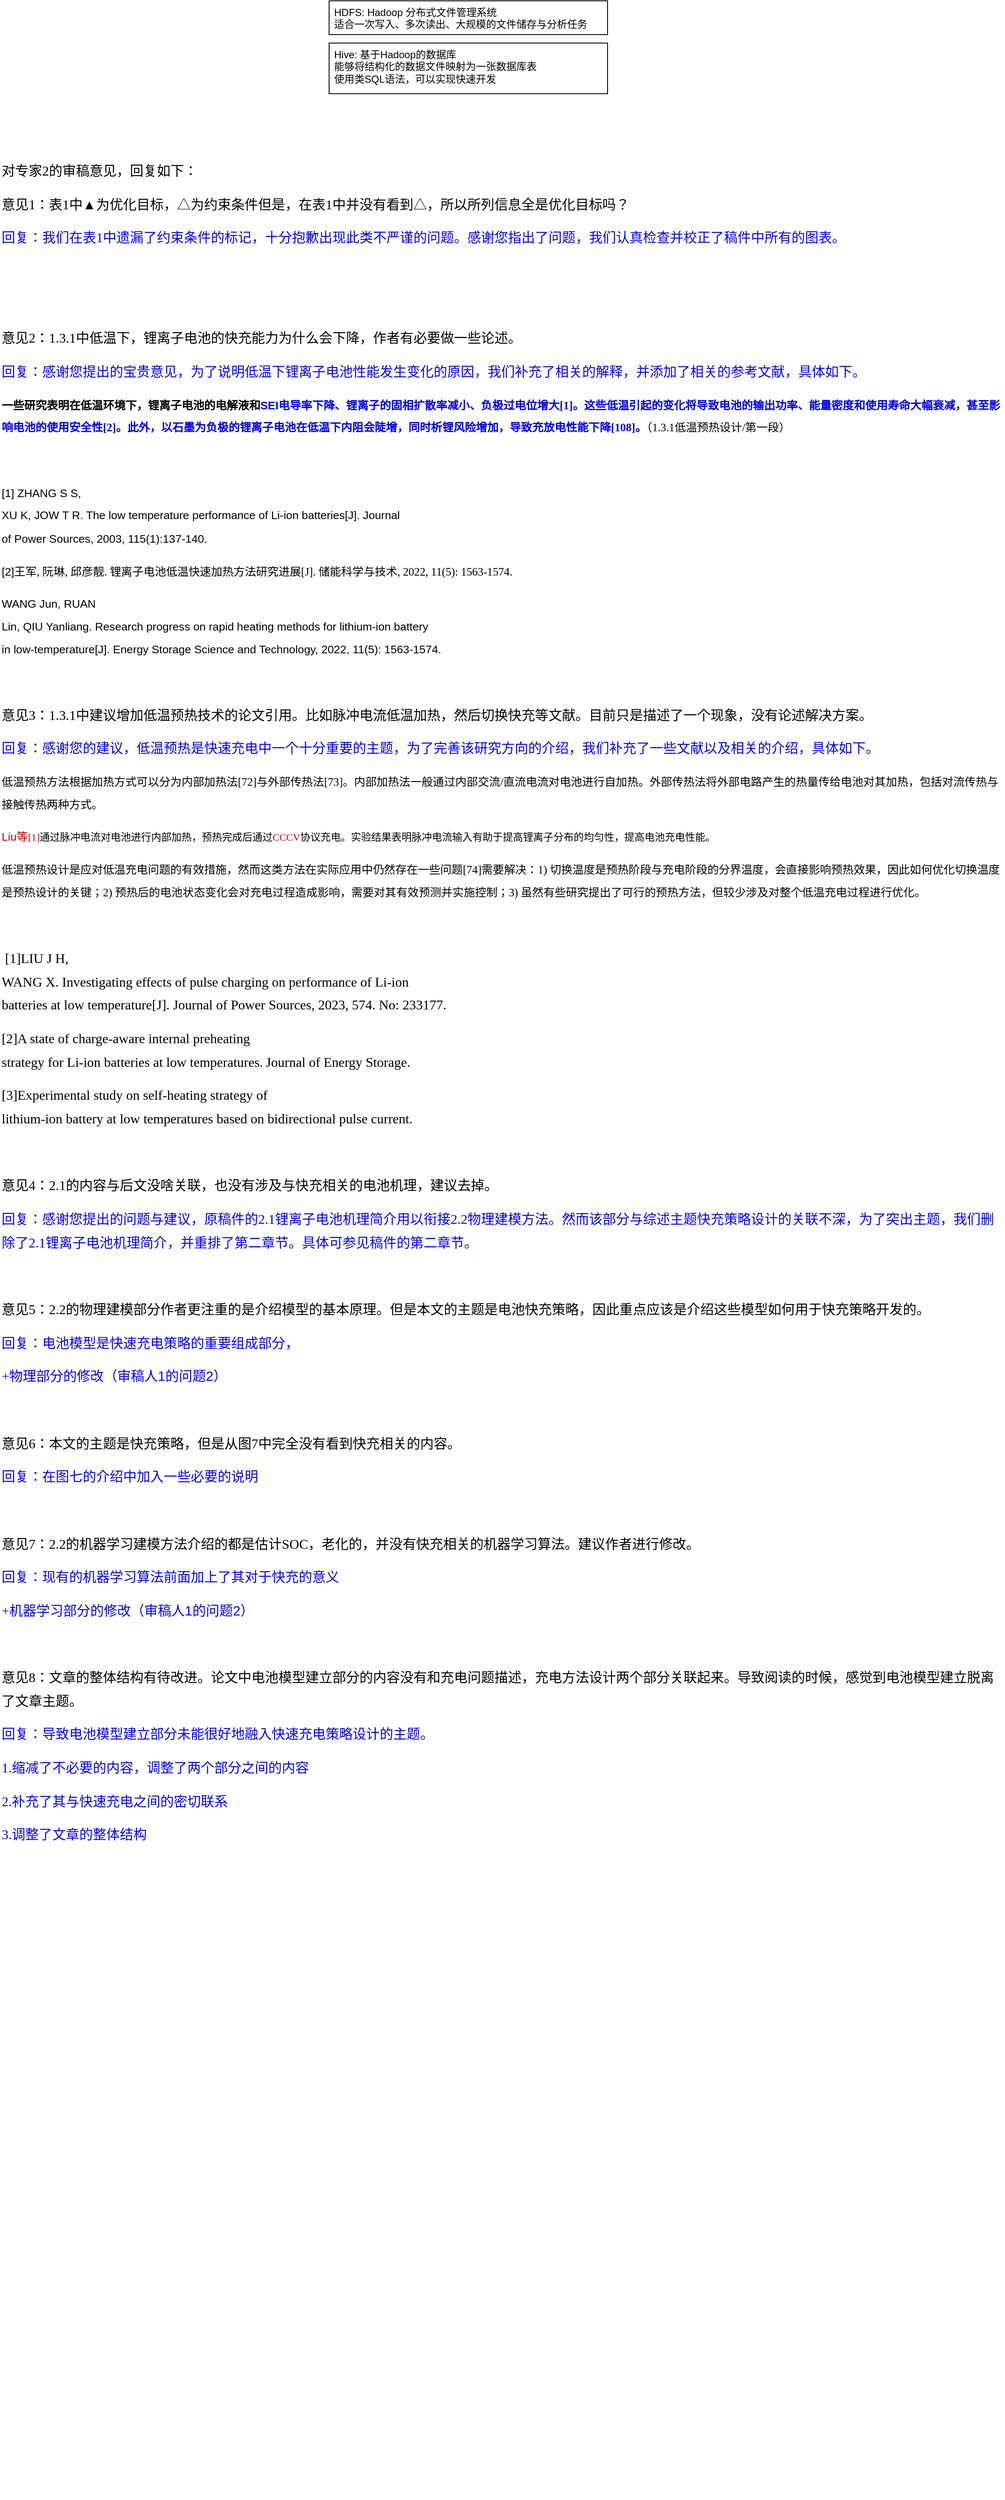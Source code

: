 <mxfile version="24.7.6">
  <diagram name="第 1 页" id="Nku41p21pLQj1T-_mJBP">
    <mxGraphModel dx="1786" dy="759" grid="1" gridSize="10" guides="1" tooltips="1" connect="1" arrows="1" fold="1" page="0" pageScale="1" pageWidth="827" pageHeight="1169" math="0" shadow="0">
      <root>
        <mxCell id="0" />
        <mxCell id="1" parent="0" />
        <mxCell id="LhqL1n53AIMKY4t22Z_X-1" value="HDFS: Hadoop 分布式文件管理系统&lt;div&gt;适合一次写入、多次读出、大规模的文件储存与分析任务&lt;br&gt;&lt;div&gt;&lt;br&gt;&lt;/div&gt;&lt;/div&gt;" style="rounded=0;whiteSpace=wrap;html=1;align=left;verticalAlign=top;spacingLeft=4;" vertex="1" parent="1">
          <mxGeometry x="20" y="80" width="330" height="40" as="geometry" />
        </mxCell>
        <mxCell id="LhqL1n53AIMKY4t22Z_X-2" value="&lt;div&gt;&lt;div&gt;Hive: 基于Hadoop的数据库&lt;/div&gt;&lt;div&gt;能够将结构化的数据文件映射为一张数据库表&lt;/div&gt;&lt;/div&gt;&lt;div&gt;使用类SQL语法，可以实现快速开发&lt;/div&gt;" style="rounded=0;whiteSpace=wrap;html=1;align=left;verticalAlign=top;spacingLeft=4;" vertex="1" parent="1">
          <mxGeometry x="20" y="130" width="330" height="60" as="geometry" />
        </mxCell>
        <mxCell id="LhqL1n53AIMKY4t22Z_X-4" value="&lt;p class=&quot;MsoNormal&quot; style=&quot;forced-color-adjust: none; color: rgb(0, 0, 0); font-family: Helvetica; font-size: 12px; font-style: normal; font-variant-ligatures: normal; font-variant-caps: normal; font-weight: 400; letter-spacing: normal; orphans: 2; text-align: left; text-indent: 0px; text-transform: none; widows: 2; word-spacing: 0px; -webkit-text-stroke-width: 0px; white-space: normal; background-color: rgb(255, 255, 255); text-decoration-thickness: initial; text-decoration-style: initial; text-decoration-color: initial; margin-bottom: 0.0pt; line-height: 20pt;&quot;&gt;&lt;span style=&quot;forced-color-adjust: none; font-size: 12pt; font-family: 宋体;&quot;&gt;对专家&lt;span lang=&quot;EN-US&quot; style=&quot;forced-color-adjust: none;&quot;&gt;2&lt;/span&gt;的审稿意见，回复如下：&lt;span lang=&quot;EN-US&quot; style=&quot;forced-color-adjust: none;&quot;&gt;&lt;/span&gt;&lt;/span&gt;&lt;/p&gt;&lt;p class=&quot;MsoNormal&quot; style=&quot;forced-color-adjust: none; color: rgb(0, 0, 0); font-family: Helvetica; font-size: 12px; font-style: normal; font-variant-ligatures: normal; font-variant-caps: normal; font-weight: 400; letter-spacing: normal; orphans: 2; text-align: left; text-indent: 0px; text-transform: none; widows: 2; word-spacing: 0px; -webkit-text-stroke-width: 0px; white-space: normal; background-color: rgb(255, 255, 255); text-decoration-thickness: initial; text-decoration-style: initial; text-decoration-color: initial; margin-bottom: 0.0pt; line-height: 20pt;&quot;&gt;&lt;span style=&quot;forced-color-adjust: none; font-size: 12pt; font-family: 宋体;&quot;&gt;意见&lt;span lang=&quot;EN-US&quot; style=&quot;forced-color-adjust: none;&quot;&gt;1&lt;/span&gt;：表&lt;span lang=&quot;EN-US&quot; style=&quot;forced-color-adjust: none;&quot;&gt;1&lt;/span&gt;中▲为优化目标，△为约束条件但是，在表&lt;span lang=&quot;EN-US&quot; style=&quot;forced-color-adjust: none;&quot;&gt;1&lt;/span&gt;中并没有看到△，所以所列信息全是优化目标吗？&lt;span lang=&quot;EN-US&quot; style=&quot;forced-color-adjust: none;&quot;&gt;&lt;/span&gt;&lt;/span&gt;&lt;/p&gt;&lt;p class=&quot;MsoNormal&quot; style=&quot;forced-color-adjust: none; color: rgb(0, 0, 0); font-family: Helvetica; font-size: 12px; font-style: normal; font-variant-ligatures: normal; font-variant-caps: normal; font-weight: 400; letter-spacing: normal; orphans: 2; text-align: left; text-indent: 0px; text-transform: none; widows: 2; word-spacing: 0px; -webkit-text-stroke-width: 0px; white-space: normal; background-color: rgb(255, 255, 255); text-decoration-thickness: initial; text-decoration-style: initial; text-decoration-color: initial; margin-bottom: 0.0pt; line-height: 20pt;&quot;&gt;&lt;span style=&quot;forced-color-adjust: none; font-size: 12pt; font-family: 宋体; color: blue;&quot;&gt;回复：我们在表&lt;span lang=&quot;EN-US&quot; style=&quot;forced-color-adjust: none;&quot;&gt;1&lt;/span&gt;中遗漏了约束条件的标记，十分抱歉出现此类不严谨的问题。感谢您指出了问题，我们认真检查并校正了稿件中所有的图表。&lt;br style=&quot;forced-color-adjust: none;&quot;&gt;&lt;span lang=&quot;EN-US&quot; style=&quot;forced-color-adjust: none;&quot;&gt;&lt;/span&gt;&lt;/span&gt;&lt;/p&gt;&lt;p class=&quot;MsoNormal&quot; style=&quot;forced-color-adjust: none; color: rgb(0, 0, 0); font-family: Helvetica; font-size: 12px; font-style: normal; font-variant-ligatures: normal; font-variant-caps: normal; font-weight: 400; letter-spacing: normal; orphans: 2; text-align: left; text-indent: 0px; text-transform: none; widows: 2; word-spacing: 0px; -webkit-text-stroke-width: 0px; white-space: normal; background-color: rgb(255, 255, 255); text-decoration-thickness: initial; text-decoration-style: initial; text-decoration-color: initial; margin-bottom: 0.0pt; line-height: 20pt;&quot;&gt;&lt;span lang=&quot;EN-US&quot; style=&quot;forced-color-adjust: none; font-size: 12pt; font-family: 宋体;&quot;&gt;&amp;nbsp;&lt;/span&gt;&lt;/p&gt;&lt;p class=&quot;MsoNormal&quot; style=&quot;forced-color-adjust: none; color: rgb(0, 0, 0); font-family: Helvetica; font-size: 12px; font-style: normal; font-variant-ligatures: normal; font-variant-caps: normal; font-weight: 400; letter-spacing: normal; orphans: 2; text-align: left; text-indent: 0px; text-transform: none; widows: 2; word-spacing: 0px; -webkit-text-stroke-width: 0px; white-space: normal; background-color: rgb(255, 255, 255); text-decoration-thickness: initial; text-decoration-style: initial; text-decoration-color: initial; margin-bottom: 0.0pt; line-height: 20pt;&quot;&gt;&lt;span lang=&quot;EN-US&quot; style=&quot;forced-color-adjust: none; font-size: 12pt; font-family: 宋体;&quot;&gt;&amp;nbsp;&lt;/span&gt;&lt;/p&gt;&lt;p class=&quot;MsoNormal&quot; style=&quot;forced-color-adjust: none; color: rgb(0, 0, 0); font-family: Helvetica; font-size: 12px; font-style: normal; font-variant-ligatures: normal; font-variant-caps: normal; font-weight: 400; letter-spacing: normal; orphans: 2; text-align: left; text-indent: 0px; text-transform: none; widows: 2; word-spacing: 0px; -webkit-text-stroke-width: 0px; white-space: normal; background-color: rgb(255, 255, 255); text-decoration-thickness: initial; text-decoration-style: initial; text-decoration-color: initial; margin-bottom: 0.0pt; line-height: 20pt;&quot;&gt;&lt;span style=&quot;forced-color-adjust: none; font-size: 12pt; font-family: 宋体;&quot;&gt;意见&lt;span lang=&quot;EN-US&quot; style=&quot;forced-color-adjust: none;&quot;&gt;2&lt;/span&gt;：&lt;span lang=&quot;EN-US&quot; style=&quot;forced-color-adjust: none;&quot;&gt;1.3.1&lt;/span&gt;中低温下，锂离子电池的快充能力为什么会下降，作者有必要做一些论述。&lt;span lang=&quot;EN-US&quot; style=&quot;forced-color-adjust: none;&quot;&gt;&lt;/span&gt;&lt;/span&gt;&lt;/p&gt;&lt;p class=&quot;MsoNormal&quot; style=&quot;forced-color-adjust: none; color: rgb(0, 0, 0); font-family: Helvetica; font-size: 12px; font-style: normal; font-variant-ligatures: normal; font-variant-caps: normal; font-weight: 400; letter-spacing: normal; orphans: 2; text-align: left; text-indent: 0px; text-transform: none; widows: 2; word-spacing: 0px; -webkit-text-stroke-width: 0px; white-space: normal; background-color: rgb(255, 255, 255); text-decoration-thickness: initial; text-decoration-style: initial; text-decoration-color: initial; margin-bottom: 0.0pt; line-height: 20pt;&quot;&gt;&lt;span style=&quot;forced-color-adjust: none; font-size: 12pt; font-family: 宋体; color: blue;&quot;&gt;回复：感谢您提出的宝贵意见，为了说明低温下锂离子电池性能发生变化的原因，我们补充了相关的解释，并添加了相关的参考文献，具体如下。&lt;/span&gt;&lt;span lang=&quot;EN-US&quot; style=&quot;forced-color-adjust: none; font-size: 12pt; font-family: &amp;quot;Times New Roman&amp;quot;, serif; color: blue;&quot;&gt;&lt;/span&gt;&lt;/p&gt;&lt;p class=&quot;MsoNormal&quot; style=&quot;forced-color-adjust: none; color: rgb(0, 0, 0); font-family: Helvetica; font-size: 12px; font-style: normal; font-variant-ligatures: normal; font-variant-caps: normal; font-weight: 400; letter-spacing: normal; orphans: 2; text-align: left; text-indent: 0px; text-transform: none; widows: 2; word-spacing: 0px; -webkit-text-stroke-width: 0px; white-space: normal; background-color: rgb(255, 255, 255); text-decoration-thickness: initial; text-decoration-style: initial; text-decoration-color: initial; margin-bottom: 0.0pt; line-height: 20pt;&quot;&gt;&lt;b style=&quot;forced-color-adjust: none;&quot;&gt;&lt;span style=&quot;forced-color-adjust: none; font-size: 10pt; font-family: 宋体;&quot;&gt;一些研究表明在低温环境下，锂离子电池的电解液和&lt;/span&gt;&lt;/b&gt;&lt;b style=&quot;forced-color-adjust: none;&quot;&gt;&lt;span lang=&quot;EN-US&quot; style=&quot;forced-color-adjust: none; font-size: 10pt; color: blue;&quot;&gt;SEI&lt;/span&gt;&lt;/b&gt;&lt;b style=&quot;forced-color-adjust: none;&quot;&gt;&lt;span style=&quot;forced-color-adjust: none; font-size: 10pt; font-family: 宋体; color: blue;&quot;&gt;电导率下降、锂离子的固相扩散率减小、负极过电位增大&lt;/span&gt;&lt;/b&gt;&lt;b style=&quot;forced-color-adjust: none;&quot;&gt;&lt;span lang=&quot;EN-US&quot; style=&quot;forced-color-adjust: none; font-size: 10pt; font-family: &amp;quot;Times New Roman&amp;quot;, serif; color: blue;&quot;&gt;[1]&lt;/span&gt;&lt;/b&gt;&lt;b style=&quot;forced-color-adjust: none;&quot;&gt;&lt;span style=&quot;forced-color-adjust: none; font-size: 10pt; font-family: 宋体; color: blue;&quot;&gt;。这些低温引起的变化将导致电池的输出功率、能量密度和使用寿命大幅衰减，甚至影响电池的使用安全性&lt;/span&gt;&lt;/b&gt;&lt;b style=&quot;forced-color-adjust: none;&quot;&gt;&lt;span lang=&quot;EN-US&quot; style=&quot;forced-color-adjust: none; font-size: 10pt; font-family: &amp;quot;Times New Roman&amp;quot;, serif; color: blue;&quot;&gt;[2]&lt;/span&gt;&lt;/b&gt;&lt;b style=&quot;forced-color-adjust: none;&quot;&gt;&lt;span style=&quot;forced-color-adjust: none; font-size: 10pt; font-family: 宋体; color: blue;&quot;&gt;。此外，以石墨为负极的锂离子电池在低温下内阻会陡增，同时析锂风险增加，导致充放电性能下降&lt;/span&gt;&lt;/b&gt;&lt;b style=&quot;forced-color-adjust: none;&quot;&gt;&lt;span lang=&quot;EN-US&quot; style=&quot;forced-color-adjust: none; font-size: 10pt; font-family: &amp;quot;Times New Roman&amp;quot;, serif; color: blue;&quot;&gt;[108]&lt;/span&gt;&lt;/b&gt;&lt;b style=&quot;forced-color-adjust: none;&quot;&gt;&lt;span style=&quot;forced-color-adjust: none; font-size: 10pt; font-family: 宋体; color: blue;&quot;&gt;。&lt;/span&gt;&lt;/b&gt;&lt;span style=&quot;forced-color-adjust: none; font-size: 10pt; font-family: 宋体;&quot;&gt;（&lt;/span&gt;&lt;span lang=&quot;EN-US&quot; style=&quot;forced-color-adjust: none; font-size: 10pt; font-family: &amp;quot;Times New Roman&amp;quot;, serif;&quot;&gt;1.3.1&lt;/span&gt;&lt;span style=&quot;forced-color-adjust: none; font-size: 10pt; font-family: 宋体;&quot;&gt;低温预热设计&lt;/span&gt;&lt;span lang=&quot;EN-US&quot; style=&quot;forced-color-adjust: none; font-size: 10pt; font-family: &amp;quot;Times New Roman&amp;quot;, serif;&quot;&gt;/&lt;/span&gt;&lt;span style=&quot;forced-color-adjust: none; font-size: 10pt; font-family: 宋体;&quot;&gt;第一段）&lt;/span&gt;&lt;span lang=&quot;EN-US&quot; style=&quot;forced-color-adjust: none; font-size: 10pt; font-family: &amp;quot;Times New Roman&amp;quot;, serif;&quot;&gt;&lt;/span&gt;&lt;/p&gt;&lt;p class=&quot;MsoNormal&quot; style=&quot;forced-color-adjust: none; color: rgb(0, 0, 0); font-family: Helvetica; font-size: 12px; font-style: normal; font-variant-ligatures: normal; font-variant-caps: normal; font-weight: 400; letter-spacing: normal; orphans: 2; text-align: left; text-indent: 0px; text-transform: none; widows: 2; word-spacing: 0px; -webkit-text-stroke-width: 0px; white-space: normal; background-color: rgb(255, 255, 255); text-decoration-thickness: initial; text-decoration-style: initial; text-decoration-color: initial; margin-bottom: 0.0pt; line-height: 20pt;&quot;&gt;&lt;b style=&quot;forced-color-adjust: none;&quot;&gt;&lt;span lang=&quot;EN-US&quot; style=&quot;forced-color-adjust: none; font-size: 10pt; font-family: &amp;quot;Times New Roman&amp;quot;, serif; color: blue;&quot;&gt;&amp;nbsp;&lt;/span&gt;&lt;/b&gt;&lt;/p&gt;&lt;p class=&quot;MsoNormal&quot; style=&quot;forced-color-adjust: none; color: rgb(0, 0, 0); font-family: Helvetica; font-size: 12px; font-style: normal; font-variant-ligatures: normal; font-variant-caps: normal; font-weight: 400; letter-spacing: normal; orphans: 2; text-align: left; text-indent: 0px; text-transform: none; widows: 2; word-spacing: 0px; -webkit-text-stroke-width: 0px; white-space: normal; background-color: rgb(255, 255, 255); text-decoration-thickness: initial; text-decoration-style: initial; text-decoration-color: initial; margin-bottom: 0.0pt; line-height: 20pt;&quot;&gt;&lt;span lang=&quot;EN-US&quot; style=&quot;forced-color-adjust: none; font-size: 10pt;&quot;&gt;[1] ZHANG S S,&lt;br style=&quot;forced-color-adjust: none;&quot;&gt;XU K, JOW T R. The low temperature performance of Li-ion batteries[J]. Journal&lt;br style=&quot;forced-color-adjust: none;&quot;&gt;of Power Sources, 2003, 115(1):137-140.&lt;/span&gt;&lt;span lang=&quot;EN-US&quot; style=&quot;forced-color-adjust: none; font-size: 12pt; font-family: &amp;quot;Times New Roman&amp;quot;, serif; color: blue;&quot;&gt;&lt;/span&gt;&lt;/p&gt;&lt;p class=&quot;MsoNormal&quot; style=&quot;forced-color-adjust: none; color: rgb(0, 0, 0); font-family: Helvetica; font-size: 12px; font-style: normal; font-variant-ligatures: normal; font-variant-caps: normal; font-weight: 400; letter-spacing: normal; orphans: 2; text-align: left; text-indent: 0px; text-transform: none; widows: 2; word-spacing: 0px; -webkit-text-stroke-width: 0px; white-space: normal; background-color: rgb(255, 255, 255); text-decoration-thickness: initial; text-decoration-style: initial; text-decoration-color: initial; margin-bottom: 0.0pt; line-height: 20pt;&quot;&gt;&lt;span lang=&quot;EN-US&quot; style=&quot;forced-color-adjust: none; font-size: 10pt;&quot;&gt;[2]&lt;/span&gt;&lt;span style=&quot;forced-color-adjust: none; font-size: 10pt; font-family: 宋体;&quot;&gt;王军&lt;/span&gt;&lt;span lang=&quot;EN-US&quot; style=&quot;forced-color-adjust: none; font-size: 10pt; font-family: &amp;quot;Times New Roman&amp;quot;, serif;&quot;&gt;,&lt;span&gt;&amp;nbsp;&lt;/span&gt;&lt;/span&gt;&lt;span style=&quot;forced-color-adjust: none; font-size: 10pt;&quot;&gt;阮琳&lt;/span&gt;&lt;span lang=&quot;EN-US&quot; style=&quot;forced-color-adjust: none; font-size: 10pt; font-family: &amp;quot;Times New Roman&amp;quot;, serif;&quot;&gt;,&lt;span&gt;&amp;nbsp;&lt;/span&gt;&lt;/span&gt;&lt;span style=&quot;forced-color-adjust: none; font-size: 10pt; font-family: 宋体;&quot;&gt;邱彦靓&lt;/span&gt;&lt;span lang=&quot;EN-US&quot; style=&quot;forced-color-adjust: none; font-size: 10pt; font-family: &amp;quot;Times New Roman&amp;quot;, serif;&quot;&gt;.&lt;span&gt;&amp;nbsp;&lt;/span&gt;&lt;/span&gt;&lt;span style=&quot;forced-color-adjust: none; font-size: 10pt; font-family: 宋体;&quot;&gt;锂离子电池低温快速加热方法研究进展&lt;/span&gt;&lt;span lang=&quot;EN-US&quot; style=&quot;forced-color-adjust: none; font-size: 10pt; font-family: &amp;quot;Times New Roman&amp;quot;, serif;&quot;&gt;[J].&lt;span&gt;&amp;nbsp;&lt;/span&gt;&lt;/span&gt;&lt;span style=&quot;forced-color-adjust: none; font-size: 10pt; font-family: 宋体;&quot;&gt;储能科学与技术&lt;/span&gt;&lt;span lang=&quot;EN-US&quot; style=&quot;forced-color-adjust: none; font-size: 10pt; font-family: &amp;quot;Times New Roman&amp;quot;, serif;&quot;&gt;, 2022, 11(5): 1563-1574.&lt;/span&gt;&lt;/p&gt;&lt;p class=&quot;MsoNormal&quot; style=&quot;forced-color-adjust: none; color: rgb(0, 0, 0); font-family: Helvetica; font-size: 12px; font-style: normal; font-variant-ligatures: normal; font-variant-caps: normal; font-weight: 400; letter-spacing: normal; orphans: 2; text-align: left; text-indent: 0px; text-transform: none; widows: 2; word-spacing: 0px; -webkit-text-stroke-width: 0px; white-space: normal; background-color: rgb(255, 255, 255); text-decoration-thickness: initial; text-decoration-style: initial; text-decoration-color: initial; margin-bottom: 0.0pt; line-height: 20pt;&quot;&gt;&lt;span lang=&quot;EN-US&quot; style=&quot;forced-color-adjust: none; font-size: 10pt;&quot;&gt;WANG Jun, RUAN&lt;br style=&quot;forced-color-adjust: none;&quot;&gt;Lin, QIU Yanliang. Research progress on rapid heating methods for lithium-ion battery&lt;br style=&quot;forced-color-adjust: none;&quot;&gt;in low-temperature[J]. Energy Storage Science and Technology, 2022, 11(5): 1563-1574.&lt;br style=&quot;forced-color-adjust: none;&quot;&gt;&lt;/span&gt;&lt;/p&gt;&lt;p class=&quot;MsoNormal&quot; style=&quot;forced-color-adjust: none; color: rgb(0, 0, 0); font-family: Helvetica; font-size: 12px; font-style: normal; font-variant-ligatures: normal; font-variant-caps: normal; font-weight: 400; letter-spacing: normal; orphans: 2; text-align: left; text-indent: 0px; text-transform: none; widows: 2; word-spacing: 0px; -webkit-text-stroke-width: 0px; white-space: normal; background-color: rgb(255, 255, 255); text-decoration-thickness: initial; text-decoration-style: initial; text-decoration-color: initial; margin-bottom: 0.0pt; line-height: 20pt;&quot;&gt;&lt;span lang=&quot;EN-US&quot; style=&quot;forced-color-adjust: none; font-size: 12pt; font-family: &amp;quot;Times New Roman&amp;quot;, serif; color: blue;&quot;&gt;&amp;nbsp;&lt;/span&gt;&lt;/p&gt;&lt;p class=&quot;MsoNormal&quot; style=&quot;forced-color-adjust: none; color: rgb(0, 0, 0); font-family: Helvetica; font-size: 12px; font-style: normal; font-variant-ligatures: normal; font-variant-caps: normal; font-weight: 400; letter-spacing: normal; orphans: 2; text-align: left; text-indent: 0px; text-transform: none; widows: 2; word-spacing: 0px; -webkit-text-stroke-width: 0px; white-space: normal; background-color: rgb(255, 255, 255); text-decoration-thickness: initial; text-decoration-style: initial; text-decoration-color: initial; margin-bottom: 0.0pt; line-height: 20pt;&quot;&gt;&lt;span style=&quot;forced-color-adjust: none; font-size: 12pt; font-family: 宋体;&quot;&gt;意见&lt;span lang=&quot;EN-US&quot; style=&quot;forced-color-adjust: none;&quot;&gt;3&lt;/span&gt;：&lt;span lang=&quot;EN-US&quot; style=&quot;forced-color-adjust: none;&quot;&gt;1.3.1&lt;/span&gt;中建议增加低温预热技术的论文引用。比如脉冲电流低温加热，然后切换快充等文献。目前只是描述了一个现象，没有论述解决方案。&lt;span lang=&quot;EN-US&quot; style=&quot;forced-color-adjust: none;&quot;&gt;&lt;/span&gt;&lt;/span&gt;&lt;/p&gt;&lt;p class=&quot;MsoNormal&quot; style=&quot;forced-color-adjust: none; color: rgb(0, 0, 0); font-family: Helvetica; font-size: 12px; font-style: normal; font-variant-ligatures: normal; font-variant-caps: normal; font-weight: 400; letter-spacing: normal; orphans: 2; text-align: left; text-indent: 0px; text-transform: none; widows: 2; word-spacing: 0px; -webkit-text-stroke-width: 0px; white-space: normal; background-color: rgb(255, 255, 255); text-decoration-thickness: initial; text-decoration-style: initial; text-decoration-color: initial; margin-bottom: 0.0pt; line-height: 20pt;&quot;&gt;&lt;span style=&quot;forced-color-adjust: none; font-size: 12pt; font-family: 宋体; color: blue;&quot;&gt;回复：感谢您的建议，低温预热是快速充电中一个十分重要的主题，为了完善该研究方向的介绍，我们补充了一些文献以及相关的介绍，具体如下。&lt;/span&gt;&lt;span lang=&quot;EN-US&quot; style=&quot;forced-color-adjust: none; font-size: 12pt; font-family: &amp;quot;Times New Roman&amp;quot;, serif; color: blue;&quot;&gt;&lt;/span&gt;&lt;/p&gt;&lt;p class=&quot;MsoNormal&quot; style=&quot;forced-color-adjust: none; color: rgb(0, 0, 0); font-family: Helvetica; font-size: 12px; font-style: normal; font-variant-ligatures: normal; font-variant-caps: normal; font-weight: 400; letter-spacing: normal; orphans: 2; text-align: left; text-indent: 0px; text-transform: none; widows: 2; word-spacing: 0px; -webkit-text-stroke-width: 0px; white-space: normal; background-color: rgb(255, 255, 255); text-decoration-thickness: initial; text-decoration-style: initial; text-decoration-color: initial; margin-bottom: 0.0pt; line-height: 20pt;&quot;&gt;&lt;span style=&quot;forced-color-adjust: none; font-size: 10pt;&quot;&gt;低温预热方法根据加热方式可以分为内部加热法&lt;/span&gt;&lt;span lang=&quot;EN-US&quot; style=&quot;forced-color-adjust: none; font-size: 10pt; font-family: &amp;quot;Times New Roman&amp;quot;, serif;&quot;&gt;[72]&lt;/span&gt;&lt;span style=&quot;forced-color-adjust: none; font-size: 10pt; font-family: 宋体;&quot;&gt;与外部传热法&lt;/span&gt;&lt;span lang=&quot;EN-US&quot; style=&quot;forced-color-adjust: none; font-size: 10pt; font-family: &amp;quot;Times New Roman&amp;quot;, serif;&quot;&gt;[73]&lt;/span&gt;&lt;span style=&quot;forced-color-adjust: none; font-size: 10pt; font-family: 宋体;&quot;&gt;。内部加热法一般通过内部交流&lt;/span&gt;&lt;span lang=&quot;EN-US&quot; style=&quot;forced-color-adjust: none; font-size: 10pt; font-family: &amp;quot;Times New Roman&amp;quot;, serif;&quot;&gt;/&lt;/span&gt;&lt;span style=&quot;forced-color-adjust: none; font-size: 10pt; font-family: 宋体;&quot;&gt;直流电流对电池进行自加热。外部传热法将外部电路产生的热量传给电池对其加热，包括对流传热与接触传热两种方式。&lt;/span&gt;&lt;span lang=&quot;EN-US&quot; style=&quot;forced-color-adjust: none; font-size: 10pt; font-family: &amp;quot;Times New Roman&amp;quot;, serif;&quot;&gt;&lt;/span&gt;&lt;/p&gt;&lt;p class=&quot;MsoNormal&quot; style=&quot;forced-color-adjust: none; color: rgb(0, 0, 0); font-family: Helvetica; font-size: 12px; font-style: normal; font-variant-ligatures: normal; font-variant-caps: normal; font-weight: 400; letter-spacing: normal; orphans: 2; text-align: left; text-indent: 0px; text-transform: none; widows: 2; word-spacing: 0px; -webkit-text-stroke-width: 0px; white-space: normal; background-color: rgb(255, 255, 255); text-decoration-thickness: initial; text-decoration-style: initial; text-decoration-color: initial; margin-bottom: 0.0pt; line-height: 20pt;&quot;&gt;&lt;span lang=&quot;EN-US&quot; style=&quot;forced-color-adjust: none; font-size: 10pt; color: rgb(192, 0, 0);&quot;&gt;Liu&lt;/span&gt;&lt;span style=&quot;forced-color-adjust: none; font-size: 10pt; font-family: 宋体; color: rgb(192, 0, 0);&quot;&gt;等&lt;/span&gt;&lt;span lang=&quot;EN-US&quot; style=&quot;forced-color-adjust: none; font-family: &amp;quot;Times New Roman&amp;quot;, serif; color: rgb(192, 0, 0);&quot;&gt;[1]&lt;/span&gt;&lt;span style=&quot;forced-color-adjust: none; font-family: 宋体;&quot;&gt;通过脉冲电流对电池进行内部加热，预热完成后通过&lt;/span&gt;&lt;span lang=&quot;EN-US&quot; style=&quot;forced-color-adjust: none; font-family: &amp;quot;Times New Roman&amp;quot;, serif; color: rgb(192, 0, 0);&quot;&gt;CCCV&lt;/span&gt;&lt;span style=&quot;forced-color-adjust: none; font-family: 宋体;&quot;&gt;协议充电。实验结果表明脉冲电流输入有助于提高锂离子分布的均匀性，提高电池充电性能。&lt;/span&gt;&lt;span lang=&quot;EN-US&quot; style=&quot;forced-color-adjust: none; font-size: 10pt; font-family: &amp;quot;Times New Roman&amp;quot;, serif; color: rgb(192, 0, 0);&quot;&gt;&lt;/span&gt;&lt;/p&gt;&lt;p class=&quot;MsoNormal&quot; style=&quot;forced-color-adjust: none; color: rgb(0, 0, 0); font-family: Helvetica; font-size: 12px; font-style: normal; font-variant-ligatures: normal; font-variant-caps: normal; font-weight: 400; letter-spacing: normal; orphans: 2; text-align: left; text-indent: 0px; text-transform: none; widows: 2; word-spacing: 0px; -webkit-text-stroke-width: 0px; white-space: normal; background-color: rgb(255, 255, 255); text-decoration-thickness: initial; text-decoration-style: initial; text-decoration-color: initial; margin-bottom: 0.0pt; line-height: 20pt;&quot;&gt;&lt;span style=&quot;forced-color-adjust: none; font-size: 10pt;&quot;&gt;低温预热设计是应对低温充电问题的有效措施，然而这类方法在实际应用中仍然存在一些问题&lt;/span&gt;&lt;span lang=&quot;EN-US&quot; style=&quot;forced-color-adjust: none; font-size: 10pt; font-family: &amp;quot;Times New Roman&amp;quot;, serif;&quot;&gt;[74]&lt;/span&gt;&lt;span style=&quot;forced-color-adjust: none; font-size: 10pt; font-family: 宋体;&quot;&gt;需要解决：&lt;/span&gt;&lt;span lang=&quot;EN-US&quot; style=&quot;forced-color-adjust: none; font-size: 10pt; font-family: &amp;quot;Times New Roman&amp;quot;, serif;&quot;&gt;1)&lt;span&gt;&amp;nbsp;&lt;/span&gt;&lt;/span&gt;&lt;span style=&quot;forced-color-adjust: none; font-size: 10pt; font-family: 宋体;&quot;&gt;切换温度是预热阶段与充电阶段的分界温度，会直接影响预热效果，因此如何优化切换温度是预热设计的关键；&lt;/span&gt;&lt;span lang=&quot;EN-US&quot; style=&quot;forced-color-adjust: none; font-size: 10pt; font-family: &amp;quot;Times New Roman&amp;quot;, serif;&quot;&gt;2)&lt;span&gt;&amp;nbsp;&lt;/span&gt;&lt;/span&gt;&lt;span style=&quot;forced-color-adjust: none; font-size: 10pt; font-family: 宋体;&quot;&gt;预热后的电池状态变化会对充电过程造成影响，需要对其有效预测并实施控制；&lt;/span&gt;&lt;span lang=&quot;EN-US&quot; style=&quot;forced-color-adjust: none; font-size: 10pt; font-family: &amp;quot;Times New Roman&amp;quot;, serif;&quot;&gt;3)&lt;span&gt;&amp;nbsp;&lt;/span&gt;&lt;/span&gt;&lt;span style=&quot;forced-color-adjust: none; font-size: 10pt; font-family: 宋体;&quot;&gt;虽然有些研究提出了可行的预热方法，但较少涉及对整个低温充电过程进行优化。&lt;/span&gt;&lt;span lang=&quot;EN-US&quot; style=&quot;forced-color-adjust: none; font-size: 10pt; font-family: &amp;quot;Times New Roman&amp;quot;, serif;&quot;&gt;&lt;/span&gt;&lt;/p&gt;&lt;p class=&quot;MsoNormal&quot; style=&quot;forced-color-adjust: none; color: rgb(0, 0, 0); font-family: Helvetica; font-size: 12px; font-style: normal; font-variant-ligatures: normal; font-variant-caps: normal; font-weight: 400; letter-spacing: normal; orphans: 2; text-align: left; text-indent: 0px; text-transform: none; widows: 2; word-spacing: 0px; -webkit-text-stroke-width: 0px; white-space: normal; background-color: rgb(255, 255, 255); text-decoration-thickness: initial; text-decoration-style: initial; text-decoration-color: initial; margin-bottom: 0.0pt; line-height: 20pt;&quot;&gt;&lt;span lang=&quot;EN-US&quot; style=&quot;forced-color-adjust: none; font-size: 12pt; font-family: &amp;quot;Times New Roman&amp;quot;, serif;&quot;&gt;&amp;nbsp;&lt;/span&gt;&lt;/p&gt;&lt;p class=&quot;MsoNormal&quot; style=&quot;forced-color-adjust: none; color: rgb(0, 0, 0); font-family: Helvetica; font-size: 12px; font-style: normal; font-variant-ligatures: normal; font-variant-caps: normal; font-weight: 400; letter-spacing: normal; orphans: 2; text-align: left; text-indent: 0px; text-transform: none; widows: 2; word-spacing: 0px; -webkit-text-stroke-width: 0px; white-space: normal; background-color: rgb(255, 255, 255); text-decoration-thickness: initial; text-decoration-style: initial; text-decoration-color: initial; margin-bottom: 0.0pt; line-height: 20pt;&quot;&gt;&lt;span lang=&quot;EN-US&quot; style=&quot;forced-color-adjust: none; font-size: 12pt; font-family: &amp;quot;Times New Roman&amp;quot;, serif;&quot;&gt;&amp;nbsp;[1]LIU J H,&lt;br style=&quot;forced-color-adjust: none;&quot;&gt;WANG X. Investigating effects of pulse charging on performance of Li-ion&lt;br style=&quot;forced-color-adjust: none;&quot;&gt;batteries at low temperature[J]. Journal of Power Sources, 2023, 574. No: 233177.&lt;/span&gt;&lt;/p&gt;&lt;p class=&quot;MsoNormal&quot; style=&quot;forced-color-adjust: none; color: rgb(0, 0, 0); font-family: Helvetica; font-size: 12px; font-style: normal; font-variant-ligatures: normal; font-variant-caps: normal; font-weight: 400; letter-spacing: normal; orphans: 2; text-align: left; text-indent: 0px; text-transform: none; widows: 2; word-spacing: 0px; -webkit-text-stroke-width: 0px; white-space: normal; background-color: rgb(255, 255, 255); text-decoration-thickness: initial; text-decoration-style: initial; text-decoration-color: initial; margin-bottom: 0.0pt; line-height: 20pt;&quot;&gt;&lt;span lang=&quot;EN-US&quot; style=&quot;forced-color-adjust: none; font-size: 12pt; font-family: &amp;quot;Times New Roman&amp;quot;, serif;&quot;&gt;[2]A state of charge-aware internal preheating&lt;br style=&quot;forced-color-adjust: none;&quot;&gt;strategy for Li-ion batteries at low temperatures.&lt;/span&gt;&lt;span lang=&quot;EN-US&quot; style=&quot;forced-color-adjust: none;&quot;&gt;&lt;span&gt;&amp;nbsp;&lt;/span&gt;&lt;/span&gt;&lt;span lang=&quot;EN-US&quot; style=&quot;forced-color-adjust: none; font-size: 12pt; font-family: &amp;quot;Times New Roman&amp;quot;, serif;&quot;&gt;Journal of Energy Storage.&lt;/span&gt;&lt;/p&gt;&lt;p class=&quot;MsoNormal&quot; style=&quot;forced-color-adjust: none; color: rgb(0, 0, 0); font-family: Helvetica; font-size: 12px; font-style: normal; font-variant-ligatures: normal; font-variant-caps: normal; font-weight: 400; letter-spacing: normal; orphans: 2; text-align: left; text-indent: 0px; text-transform: none; widows: 2; word-spacing: 0px; -webkit-text-stroke-width: 0px; white-space: normal; background-color: rgb(255, 255, 255); text-decoration-thickness: initial; text-decoration-style: initial; text-decoration-color: initial; margin-bottom: 0.0pt; line-height: 20pt;&quot;&gt;&lt;span lang=&quot;EN-US&quot; style=&quot;forced-color-adjust: none; font-size: 12pt; font-family: &amp;quot;Times New Roman&amp;quot;, serif;&quot;&gt;[3]Experimental study on self-heating strategy of&lt;br style=&quot;forced-color-adjust: none;&quot;&gt;lithium-ion battery at low temperatures based on bidirectional pulse current.&lt;/span&gt;&lt;/p&gt;&lt;p class=&quot;MsoNormal&quot; style=&quot;forced-color-adjust: none; color: rgb(0, 0, 0); font-family: Helvetica; font-size: 12px; font-style: normal; font-variant-ligatures: normal; font-variant-caps: normal; font-weight: 400; letter-spacing: normal; orphans: 2; text-align: left; text-indent: 0px; text-transform: none; widows: 2; word-spacing: 0px; -webkit-text-stroke-width: 0px; white-space: normal; background-color: rgb(255, 255, 255); text-decoration-thickness: initial; text-decoration-style: initial; text-decoration-color: initial; margin-bottom: 0.0pt; line-height: 20pt;&quot;&gt;&lt;span lang=&quot;EN-US&quot; style=&quot;forced-color-adjust: none; font-size: 12pt; font-family: 宋体;&quot;&gt;&amp;nbsp;&lt;/span&gt;&lt;/p&gt;&lt;p class=&quot;MsoNormal&quot; style=&quot;forced-color-adjust: none; color: rgb(0, 0, 0); font-family: Helvetica; font-size: 12px; font-style: normal; font-variant-ligatures: normal; font-variant-caps: normal; font-weight: 400; letter-spacing: normal; orphans: 2; text-align: left; text-indent: 0px; text-transform: none; widows: 2; word-spacing: 0px; -webkit-text-stroke-width: 0px; white-space: normal; background-color: rgb(255, 255, 255); text-decoration-thickness: initial; text-decoration-style: initial; text-decoration-color: initial; margin-bottom: 0.0pt; line-height: 20pt;&quot;&gt;&lt;span style=&quot;forced-color-adjust: none; font-size: 12pt; font-family: 宋体;&quot;&gt;意见&lt;span lang=&quot;EN-US&quot; style=&quot;forced-color-adjust: none;&quot;&gt;4&lt;/span&gt;：&lt;span lang=&quot;EN-US&quot; style=&quot;forced-color-adjust: none;&quot;&gt;2.1&lt;/span&gt;的内容与后文没啥关联，也没有涉及与快充相关的电池机理，建议去掉。&lt;span lang=&quot;EN-US&quot; style=&quot;forced-color-adjust: none;&quot;&gt;&lt;/span&gt;&lt;/span&gt;&lt;/p&gt;&lt;p class=&quot;MsoNormal&quot; style=&quot;forced-color-adjust: none; color: rgb(0, 0, 0); font-family: Helvetica; font-size: 12px; font-style: normal; font-variant-ligatures: normal; font-variant-caps: normal; font-weight: 400; letter-spacing: normal; orphans: 2; text-align: left; text-indent: 0px; text-transform: none; widows: 2; word-spacing: 0px; -webkit-text-stroke-width: 0px; white-space: normal; background-color: rgb(255, 255, 255); text-decoration-thickness: initial; text-decoration-style: initial; text-decoration-color: initial; margin-bottom: 0.0pt; line-height: 20pt;&quot;&gt;&lt;span style=&quot;forced-color-adjust: none; font-size: 12pt; font-family: 宋体; color: blue;&quot;&gt;回复：感谢您提出的问题与建议，原稿件的&lt;span lang=&quot;EN-US&quot; style=&quot;forced-color-adjust: none;&quot;&gt;2.1&lt;/span&gt;锂离子电池机理简介用以衔接&lt;span lang=&quot;EN-US&quot; style=&quot;forced-color-adjust: none;&quot;&gt;2.2&lt;/span&gt;物理建模方法。然而该部分与综述主题快充策略设计的关联不深，为了突出主题，我们删除了&lt;span lang=&quot;EN-US&quot; style=&quot;forced-color-adjust: none;&quot;&gt;2.1&lt;/span&gt;锂离子电池机理简介，并重排了第二章节。具体可参见稿件的第二章节。&lt;span lang=&quot;EN-US&quot; style=&quot;forced-color-adjust: none;&quot;&gt;&lt;/span&gt;&lt;/span&gt;&lt;/p&gt;&lt;p class=&quot;MsoNormal&quot; style=&quot;forced-color-adjust: none; color: rgb(0, 0, 0); font-family: Helvetica; font-size: 12px; font-style: normal; font-variant-ligatures: normal; font-variant-caps: normal; font-weight: 400; letter-spacing: normal; orphans: 2; text-align: left; text-indent: 0px; text-transform: none; widows: 2; word-spacing: 0px; -webkit-text-stroke-width: 0px; white-space: normal; background-color: rgb(255, 255, 255); text-decoration-thickness: initial; text-decoration-style: initial; text-decoration-color: initial; margin-bottom: 0.0pt; line-height: 20pt;&quot;&gt;&lt;span lang=&quot;EN-US&quot; style=&quot;forced-color-adjust: none; font-size: 12pt; font-family: 宋体;&quot;&gt;&amp;nbsp;&lt;/span&gt;&lt;/p&gt;&lt;p class=&quot;MsoNormal&quot; style=&quot;forced-color-adjust: none; color: rgb(0, 0, 0); font-family: Helvetica; font-size: 12px; font-style: normal; font-variant-ligatures: normal; font-variant-caps: normal; font-weight: 400; letter-spacing: normal; orphans: 2; text-align: left; text-indent: 0px; text-transform: none; widows: 2; word-spacing: 0px; -webkit-text-stroke-width: 0px; white-space: normal; background-color: rgb(255, 255, 255); text-decoration-thickness: initial; text-decoration-style: initial; text-decoration-color: initial; margin-bottom: 0.0pt; line-height: 20pt;&quot;&gt;&lt;span style=&quot;forced-color-adjust: none; font-size: 12pt; font-family: 宋体;&quot;&gt;意见&lt;span lang=&quot;EN-US&quot; style=&quot;forced-color-adjust: none;&quot;&gt;5&lt;/span&gt;：&lt;span lang=&quot;EN-US&quot; style=&quot;forced-color-adjust: none;&quot;&gt;2.2&lt;/span&gt;的物理建模部分作者更注重的是介绍模型的基本原理。但是本文的主题是电池快充策略，因此重点应该是介绍这些模型如何用于快充策略开发的。&lt;span lang=&quot;EN-US&quot; style=&quot;forced-color-adjust: none;&quot;&gt;&lt;/span&gt;&lt;/span&gt;&lt;/p&gt;&lt;p class=&quot;MsoNormal&quot; style=&quot;forced-color-adjust: none; color: rgb(0, 0, 0); font-family: Helvetica; font-size: 12px; font-style: normal; font-variant-ligatures: normal; font-variant-caps: normal; font-weight: 400; letter-spacing: normal; orphans: 2; text-align: left; text-indent: 0px; text-transform: none; widows: 2; word-spacing: 0px; -webkit-text-stroke-width: 0px; white-space: normal; background-color: rgb(255, 255, 255); text-decoration-thickness: initial; text-decoration-style: initial; text-decoration-color: initial; margin-bottom: 0.0pt; line-height: 20pt;&quot;&gt;&lt;span style=&quot;forced-color-adjust: none; font-size: 12pt; font-family: 宋体; color: blue;&quot;&gt;回复：电池模型是快速充电策略的重要组成部分，&lt;span lang=&quot;EN-US&quot; style=&quot;forced-color-adjust: none;&quot;&gt;&lt;/span&gt;&lt;/span&gt;&lt;/p&gt;&lt;p class=&quot;MsoNormal&quot; style=&quot;forced-color-adjust: none; color: rgb(0, 0, 0); font-family: Helvetica; font-size: 12px; font-style: normal; font-variant-ligatures: normal; font-variant-caps: normal; font-weight: 400; letter-spacing: normal; orphans: 2; text-align: left; text-indent: 0px; text-transform: none; widows: 2; word-spacing: 0px; -webkit-text-stroke-width: 0px; white-space: normal; background-color: rgb(255, 255, 255); text-decoration-thickness: initial; text-decoration-style: initial; text-decoration-color: initial; margin-bottom: 0.0pt; line-height: 20pt;&quot;&gt;&lt;span lang=&quot;EN-US&quot; style=&quot;forced-color-adjust: none; font-size: 12pt; font-family: 宋体; color: blue;&quot;&gt;+&lt;/span&gt;&lt;span style=&quot;forced-color-adjust: none; font-size: 12pt; color: blue;&quot;&gt;物理部分的修改（审稿人&lt;span lang=&quot;EN-US&quot; style=&quot;forced-color-adjust: none;&quot;&gt;1&lt;/span&gt;的问题&lt;span lang=&quot;EN-US&quot; style=&quot;forced-color-adjust: none;&quot;&gt;2&lt;/span&gt;）&lt;span lang=&quot;EN-US&quot; style=&quot;forced-color-adjust: none;&quot;&gt;&lt;/span&gt;&lt;/span&gt;&lt;/p&gt;&lt;p class=&quot;MsoNormal&quot; style=&quot;forced-color-adjust: none; color: rgb(0, 0, 0); font-family: Helvetica; font-size: 12px; font-style: normal; font-variant-ligatures: normal; font-variant-caps: normal; font-weight: 400; letter-spacing: normal; orphans: 2; text-align: left; text-indent: 0px; text-transform: none; widows: 2; word-spacing: 0px; -webkit-text-stroke-width: 0px; white-space: normal; background-color: rgb(255, 255, 255); text-decoration-thickness: initial; text-decoration-style: initial; text-decoration-color: initial; margin-bottom: 0.0pt; line-height: 20pt;&quot;&gt;&lt;span lang=&quot;EN-US&quot; style=&quot;forced-color-adjust: none; font-size: 12pt; font-family: 宋体;&quot;&gt;&amp;nbsp;&lt;/span&gt;&lt;/p&gt;&lt;p class=&quot;MsoNormal&quot; style=&quot;forced-color-adjust: none; color: rgb(0, 0, 0); font-family: Helvetica; font-size: 12px; font-style: normal; font-variant-ligatures: normal; font-variant-caps: normal; font-weight: 400; letter-spacing: normal; orphans: 2; text-align: left; text-indent: 0px; text-transform: none; widows: 2; word-spacing: 0px; -webkit-text-stroke-width: 0px; white-space: normal; background-color: rgb(255, 255, 255); text-decoration-thickness: initial; text-decoration-style: initial; text-decoration-color: initial; margin-bottom: 0.0pt; line-height: 20pt;&quot;&gt;&lt;span style=&quot;forced-color-adjust: none; font-size: 12pt; font-family: 宋体;&quot;&gt;意见&lt;span lang=&quot;EN-US&quot; style=&quot;forced-color-adjust: none;&quot;&gt;6&lt;/span&gt;：本文的主题是快充策略，但是从图&lt;span lang=&quot;EN-US&quot; style=&quot;forced-color-adjust: none;&quot;&gt;7&lt;/span&gt;中完全没有看到快充相关的内容。&lt;span lang=&quot;EN-US&quot; style=&quot;forced-color-adjust: none;&quot;&gt;&lt;/span&gt;&lt;/span&gt;&lt;/p&gt;&lt;p class=&quot;MsoNormal&quot; style=&quot;forced-color-adjust: none; color: rgb(0, 0, 0); font-family: Helvetica; font-size: 12px; font-style: normal; font-variant-ligatures: normal; font-variant-caps: normal; font-weight: 400; letter-spacing: normal; orphans: 2; text-align: left; text-indent: 0px; text-transform: none; widows: 2; word-spacing: 0px; -webkit-text-stroke-width: 0px; white-space: normal; background-color: rgb(255, 255, 255); text-decoration-thickness: initial; text-decoration-style: initial; text-decoration-color: initial; margin-bottom: 0.0pt; line-height: 20pt;&quot;&gt;&lt;span style=&quot;forced-color-adjust: none; font-size: 12pt; font-family: 宋体; color: blue;&quot;&gt;回复：在图七的介绍中加入一些必要的说明&lt;span lang=&quot;EN-US&quot; style=&quot;forced-color-adjust: none;&quot;&gt;&lt;/span&gt;&lt;/span&gt;&lt;/p&gt;&lt;p class=&quot;MsoNormal&quot; style=&quot;forced-color-adjust: none; color: rgb(0, 0, 0); font-family: Helvetica; font-size: 12px; font-style: normal; font-variant-ligatures: normal; font-variant-caps: normal; font-weight: 400; letter-spacing: normal; orphans: 2; text-align: left; text-indent: 0px; text-transform: none; widows: 2; word-spacing: 0px; -webkit-text-stroke-width: 0px; white-space: normal; background-color: rgb(255, 255, 255); text-decoration-thickness: initial; text-decoration-style: initial; text-decoration-color: initial; margin-bottom: 0.0pt; line-height: 20pt;&quot;&gt;&lt;span lang=&quot;EN-US&quot; style=&quot;forced-color-adjust: none; font-size: 12pt; font-family: 宋体;&quot;&gt;&amp;nbsp;&lt;/span&gt;&lt;/p&gt;&lt;p class=&quot;MsoNormal&quot; style=&quot;forced-color-adjust: none; color: rgb(0, 0, 0); font-family: Helvetica; font-size: 12px; font-style: normal; font-variant-ligatures: normal; font-variant-caps: normal; font-weight: 400; letter-spacing: normal; orphans: 2; text-align: left; text-indent: 0px; text-transform: none; widows: 2; word-spacing: 0px; -webkit-text-stroke-width: 0px; white-space: normal; background-color: rgb(255, 255, 255); text-decoration-thickness: initial; text-decoration-style: initial; text-decoration-color: initial; margin-bottom: 0.0pt; line-height: 20pt;&quot;&gt;&lt;span style=&quot;forced-color-adjust: none; font-size: 12pt; font-family: 宋体;&quot;&gt;意见&lt;span lang=&quot;EN-US&quot; style=&quot;forced-color-adjust: none;&quot;&gt;7&lt;/span&gt;：&lt;span lang=&quot;EN-US&quot; style=&quot;forced-color-adjust: none;&quot;&gt;2.2&lt;/span&gt;的机器学习建模方法介绍的都是估计&lt;span lang=&quot;EN-US&quot; style=&quot;forced-color-adjust: none;&quot;&gt;SOC&lt;/span&gt;，老化的，并没有快充相关的机器学习算法。建议作者进行修改。&lt;span lang=&quot;EN-US&quot; style=&quot;forced-color-adjust: none;&quot;&gt;&lt;/span&gt;&lt;/span&gt;&lt;/p&gt;&lt;p class=&quot;MsoNormal&quot; style=&quot;forced-color-adjust: none; color: rgb(0, 0, 0); font-family: Helvetica; font-size: 12px; font-style: normal; font-variant-ligatures: normal; font-variant-caps: normal; font-weight: 400; letter-spacing: normal; orphans: 2; text-align: left; text-indent: 0px; text-transform: none; widows: 2; word-spacing: 0px; -webkit-text-stroke-width: 0px; white-space: normal; background-color: rgb(255, 255, 255); text-decoration-thickness: initial; text-decoration-style: initial; text-decoration-color: initial; margin-bottom: 0.0pt; line-height: 20pt;&quot;&gt;&lt;span style=&quot;forced-color-adjust: none; font-size: 12pt; font-family: 宋体; color: blue;&quot;&gt;回复：现有的机器学习算法前面加上了其对于快充的意义&lt;span lang=&quot;EN-US&quot; style=&quot;forced-color-adjust: none;&quot;&gt;&lt;/span&gt;&lt;/span&gt;&lt;/p&gt;&lt;p class=&quot;MsoNormal&quot; style=&quot;forced-color-adjust: none; color: rgb(0, 0, 0); font-family: Helvetica; font-size: 12px; font-style: normal; font-variant-ligatures: normal; font-variant-caps: normal; font-weight: 400; letter-spacing: normal; orphans: 2; text-align: left; text-indent: 0px; text-transform: none; widows: 2; word-spacing: 0px; -webkit-text-stroke-width: 0px; white-space: normal; background-color: rgb(255, 255, 255); text-decoration-thickness: initial; text-decoration-style: initial; text-decoration-color: initial; margin-bottom: 0.0pt; line-height: 20pt;&quot;&gt;&lt;span lang=&quot;EN-US&quot; style=&quot;forced-color-adjust: none; font-size: 12pt; font-family: 宋体; color: blue;&quot;&gt;+&lt;/span&gt;&lt;span style=&quot;forced-color-adjust: none; font-size: 12pt; color: blue;&quot;&gt;机器学习部分的修改（审稿人&lt;span lang=&quot;EN-US&quot; style=&quot;forced-color-adjust: none;&quot;&gt;1&lt;/span&gt;的问题&lt;span lang=&quot;EN-US&quot; style=&quot;forced-color-adjust: none;&quot;&gt;2&lt;/span&gt;）&lt;span lang=&quot;EN-US&quot; style=&quot;forced-color-adjust: none;&quot;&gt;&lt;/span&gt;&lt;/span&gt;&lt;/p&gt;&lt;p class=&quot;MsoNormal&quot; style=&quot;forced-color-adjust: none; color: rgb(0, 0, 0); font-family: Helvetica; font-size: 12px; font-style: normal; font-variant-ligatures: normal; font-variant-caps: normal; font-weight: 400; letter-spacing: normal; orphans: 2; text-align: left; text-indent: 0px; text-transform: none; widows: 2; word-spacing: 0px; -webkit-text-stroke-width: 0px; white-space: normal; background-color: rgb(255, 255, 255); text-decoration-thickness: initial; text-decoration-style: initial; text-decoration-color: initial; margin-bottom: 0.0pt; line-height: 20pt;&quot;&gt;&lt;span lang=&quot;EN-US&quot; style=&quot;forced-color-adjust: none; font-size: 12pt; font-family: 宋体;&quot;&gt;&amp;nbsp;&lt;/span&gt;&lt;/p&gt;&lt;p class=&quot;MsoNormal&quot; style=&quot;forced-color-adjust: none; color: rgb(0, 0, 0); font-family: Helvetica; font-size: 12px; font-style: normal; font-variant-ligatures: normal; font-variant-caps: normal; font-weight: 400; letter-spacing: normal; orphans: 2; text-align: left; text-indent: 0px; text-transform: none; widows: 2; word-spacing: 0px; -webkit-text-stroke-width: 0px; white-space: normal; background-color: rgb(255, 255, 255); text-decoration-thickness: initial; text-decoration-style: initial; text-decoration-color: initial; margin-bottom: 0.0pt; line-height: 20pt;&quot;&gt;&lt;span style=&quot;forced-color-adjust: none; font-size: 12pt; font-family: 宋体;&quot;&gt;意见&lt;span lang=&quot;EN-US&quot; style=&quot;forced-color-adjust: none;&quot;&gt;8&lt;/span&gt;：文章的整体结构有待改进。论文中电池模型建立部分的内容没有和充电问题描述，充电方法设计两个部分关联起来。导致阅读的时候，感觉到电池模型建立脱离了文章主题。&lt;span lang=&quot;EN-US&quot; style=&quot;forced-color-adjust: none;&quot;&gt;&lt;/span&gt;&lt;/span&gt;&lt;/p&gt;&lt;p class=&quot;MsoNormal&quot; style=&quot;forced-color-adjust: none; color: rgb(0, 0, 0); font-family: Helvetica; font-size: 12px; font-style: normal; font-variant-ligatures: normal; font-variant-caps: normal; font-weight: 400; letter-spacing: normal; orphans: 2; text-align: left; text-indent: 0px; text-transform: none; widows: 2; word-spacing: 0px; -webkit-text-stroke-width: 0px; white-space: normal; background-color: rgb(255, 255, 255); text-decoration-thickness: initial; text-decoration-style: initial; text-decoration-color: initial; margin-bottom: 0.0pt; line-height: 20pt;&quot;&gt;&lt;span style=&quot;forced-color-adjust: none; font-size: 12pt; font-family: 宋体; color: blue;&quot;&gt;回复：导致电池模型建立部分未能很好地融入快速充电策略设计的主题。&lt;span lang=&quot;EN-US&quot; style=&quot;forced-color-adjust: none;&quot;&gt;&lt;/span&gt;&lt;/span&gt;&lt;/p&gt;&lt;p class=&quot;MsoNormal&quot; style=&quot;forced-color-adjust: none; color: rgb(0, 0, 0); font-family: Helvetica; font-size: 12px; font-style: normal; font-variant-ligatures: normal; font-variant-caps: normal; font-weight: 400; letter-spacing: normal; orphans: 2; text-align: left; text-indent: 0px; text-transform: none; widows: 2; word-spacing: 0px; -webkit-text-stroke-width: 0px; white-space: normal; background-color: rgb(255, 255, 255); text-decoration-thickness: initial; text-decoration-style: initial; text-decoration-color: initial; margin-bottom: 0.0pt; line-height: 20pt;&quot;&gt;&lt;span lang=&quot;EN-US&quot; style=&quot;forced-color-adjust: none; font-size: 12pt; font-family: 宋体; color: blue;&quot;&gt;1.&lt;/span&gt;&lt;span style=&quot;forced-color-adjust: none; font-size: 12pt; color: blue;&quot;&gt;缩减了不必要的内容，调整了两个部分之间的内容&lt;span lang=&quot;EN-US&quot; style=&quot;forced-color-adjust: none;&quot;&gt;&lt;/span&gt;&lt;/span&gt;&lt;/p&gt;&lt;p class=&quot;MsoNormal&quot; style=&quot;forced-color-adjust: none; color: rgb(0, 0, 0); font-family: Helvetica; font-size: 12px; font-style: normal; font-variant-ligatures: normal; font-variant-caps: normal; font-weight: 400; letter-spacing: normal; orphans: 2; text-align: left; text-indent: 0px; text-transform: none; widows: 2; word-spacing: 0px; -webkit-text-stroke-width: 0px; white-space: normal; background-color: rgb(255, 255, 255); text-decoration-thickness: initial; text-decoration-style: initial; text-decoration-color: initial; margin-bottom: 0.0pt; line-height: 20pt;&quot;&gt;&lt;span lang=&quot;EN-US&quot; style=&quot;forced-color-adjust: none; font-size: 12pt; font-family: 宋体; color: blue;&quot;&gt;2.&lt;/span&gt;&lt;span style=&quot;forced-color-adjust: none; font-size: 12pt; color: blue;&quot;&gt;补充了其与快速充电之间的密切联系&lt;span lang=&quot;EN-US&quot; style=&quot;forced-color-adjust: none;&quot;&gt;&lt;/span&gt;&lt;/span&gt;&lt;/p&gt;&lt;p class=&quot;MsoNormal&quot; style=&quot;forced-color-adjust: none; color: rgb(0, 0, 0); font-family: Helvetica; font-size: 12px; font-style: normal; font-variant-ligatures: normal; font-variant-caps: normal; font-weight: 400; letter-spacing: normal; orphans: 2; text-align: left; text-indent: 0px; text-transform: none; widows: 2; word-spacing: 0px; -webkit-text-stroke-width: 0px; white-space: normal; background-color: rgb(255, 255, 255); text-decoration-thickness: initial; text-decoration-style: initial; text-decoration-color: initial; margin-bottom: 0.0pt; line-height: 20pt;&quot;&gt;&lt;span lang=&quot;EN-US&quot; style=&quot;forced-color-adjust: none; font-size: 12pt; font-family: 宋体; color: blue;&quot;&gt;3.&lt;/span&gt;&lt;span style=&quot;forced-color-adjust: none; font-size: 12pt; color: blue;&quot;&gt;调整了文章的整体结构&lt;/span&gt;&lt;/p&gt;" style="text;whiteSpace=wrap;html=1;" vertex="1" parent="1">
          <mxGeometry x="-370" y="250" width="1190" height="2790" as="geometry" />
        </mxCell>
      </root>
    </mxGraphModel>
  </diagram>
</mxfile>
